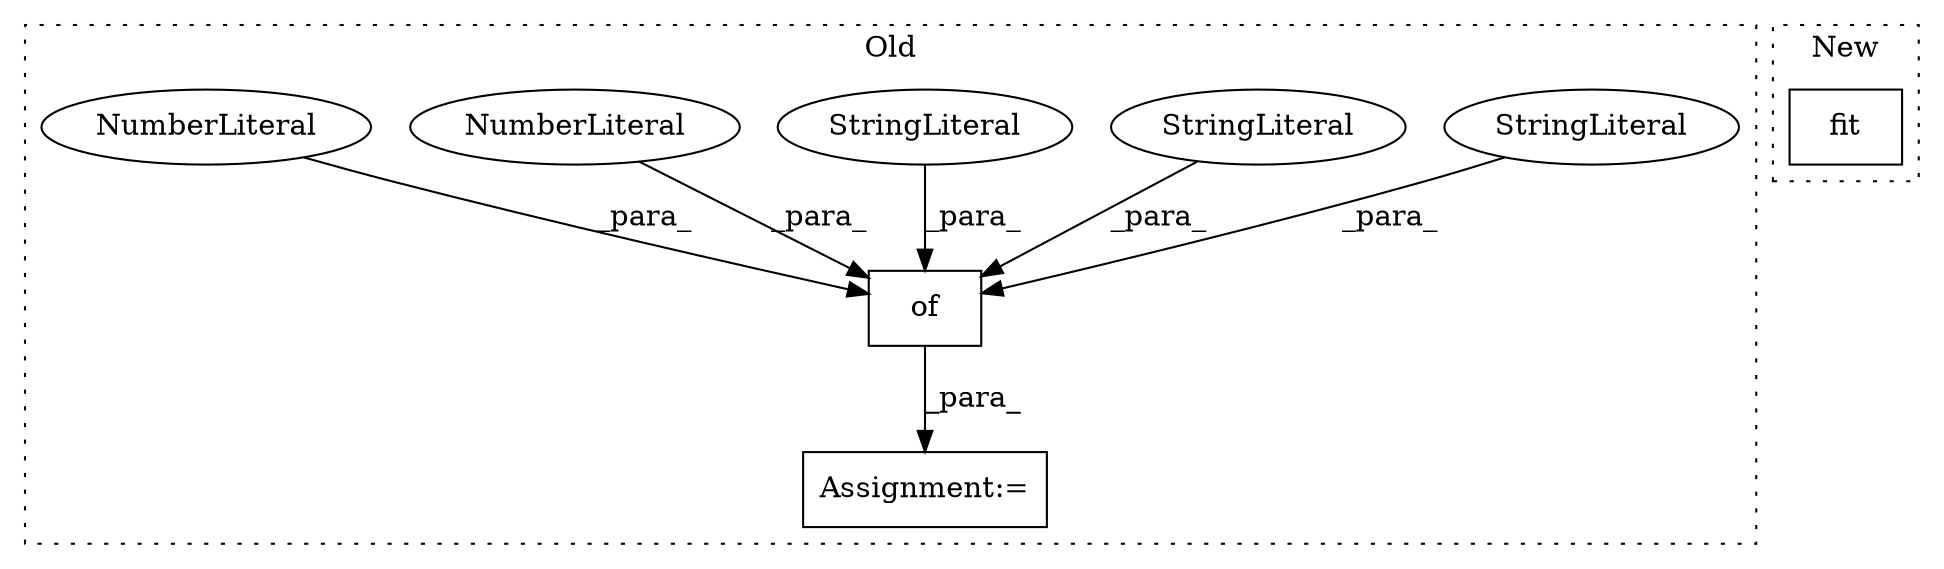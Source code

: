 digraph G {
subgraph cluster0 {
1 [label="of" a="32" s="11201,11236" l="3,1" shape="box"];
3 [label="Assignment:=" a="7" s="11196" l="1" shape="box"];
4 [label="StringLiteral" a="45" s="11219" l="6" shape="ellipse"];
5 [label="StringLiteral" a="45" s="11204" l="12" shape="ellipse"];
6 [label="StringLiteral" a="45" s="11228" l="6" shape="ellipse"];
7 [label="NumberLiteral" a="34" s="11226" l="1" shape="ellipse"];
8 [label="NumberLiteral" a="34" s="11217" l="1" shape="ellipse"];
label = "Old";
style="dotted";
}
subgraph cluster1 {
2 [label="fit" a="32" s="11617,11625" l="4,1" shape="box"];
label = "New";
style="dotted";
}
1 -> 3 [label="_para_"];
4 -> 1 [label="_para_"];
5 -> 1 [label="_para_"];
6 -> 1 [label="_para_"];
7 -> 1 [label="_para_"];
8 -> 1 [label="_para_"];
}